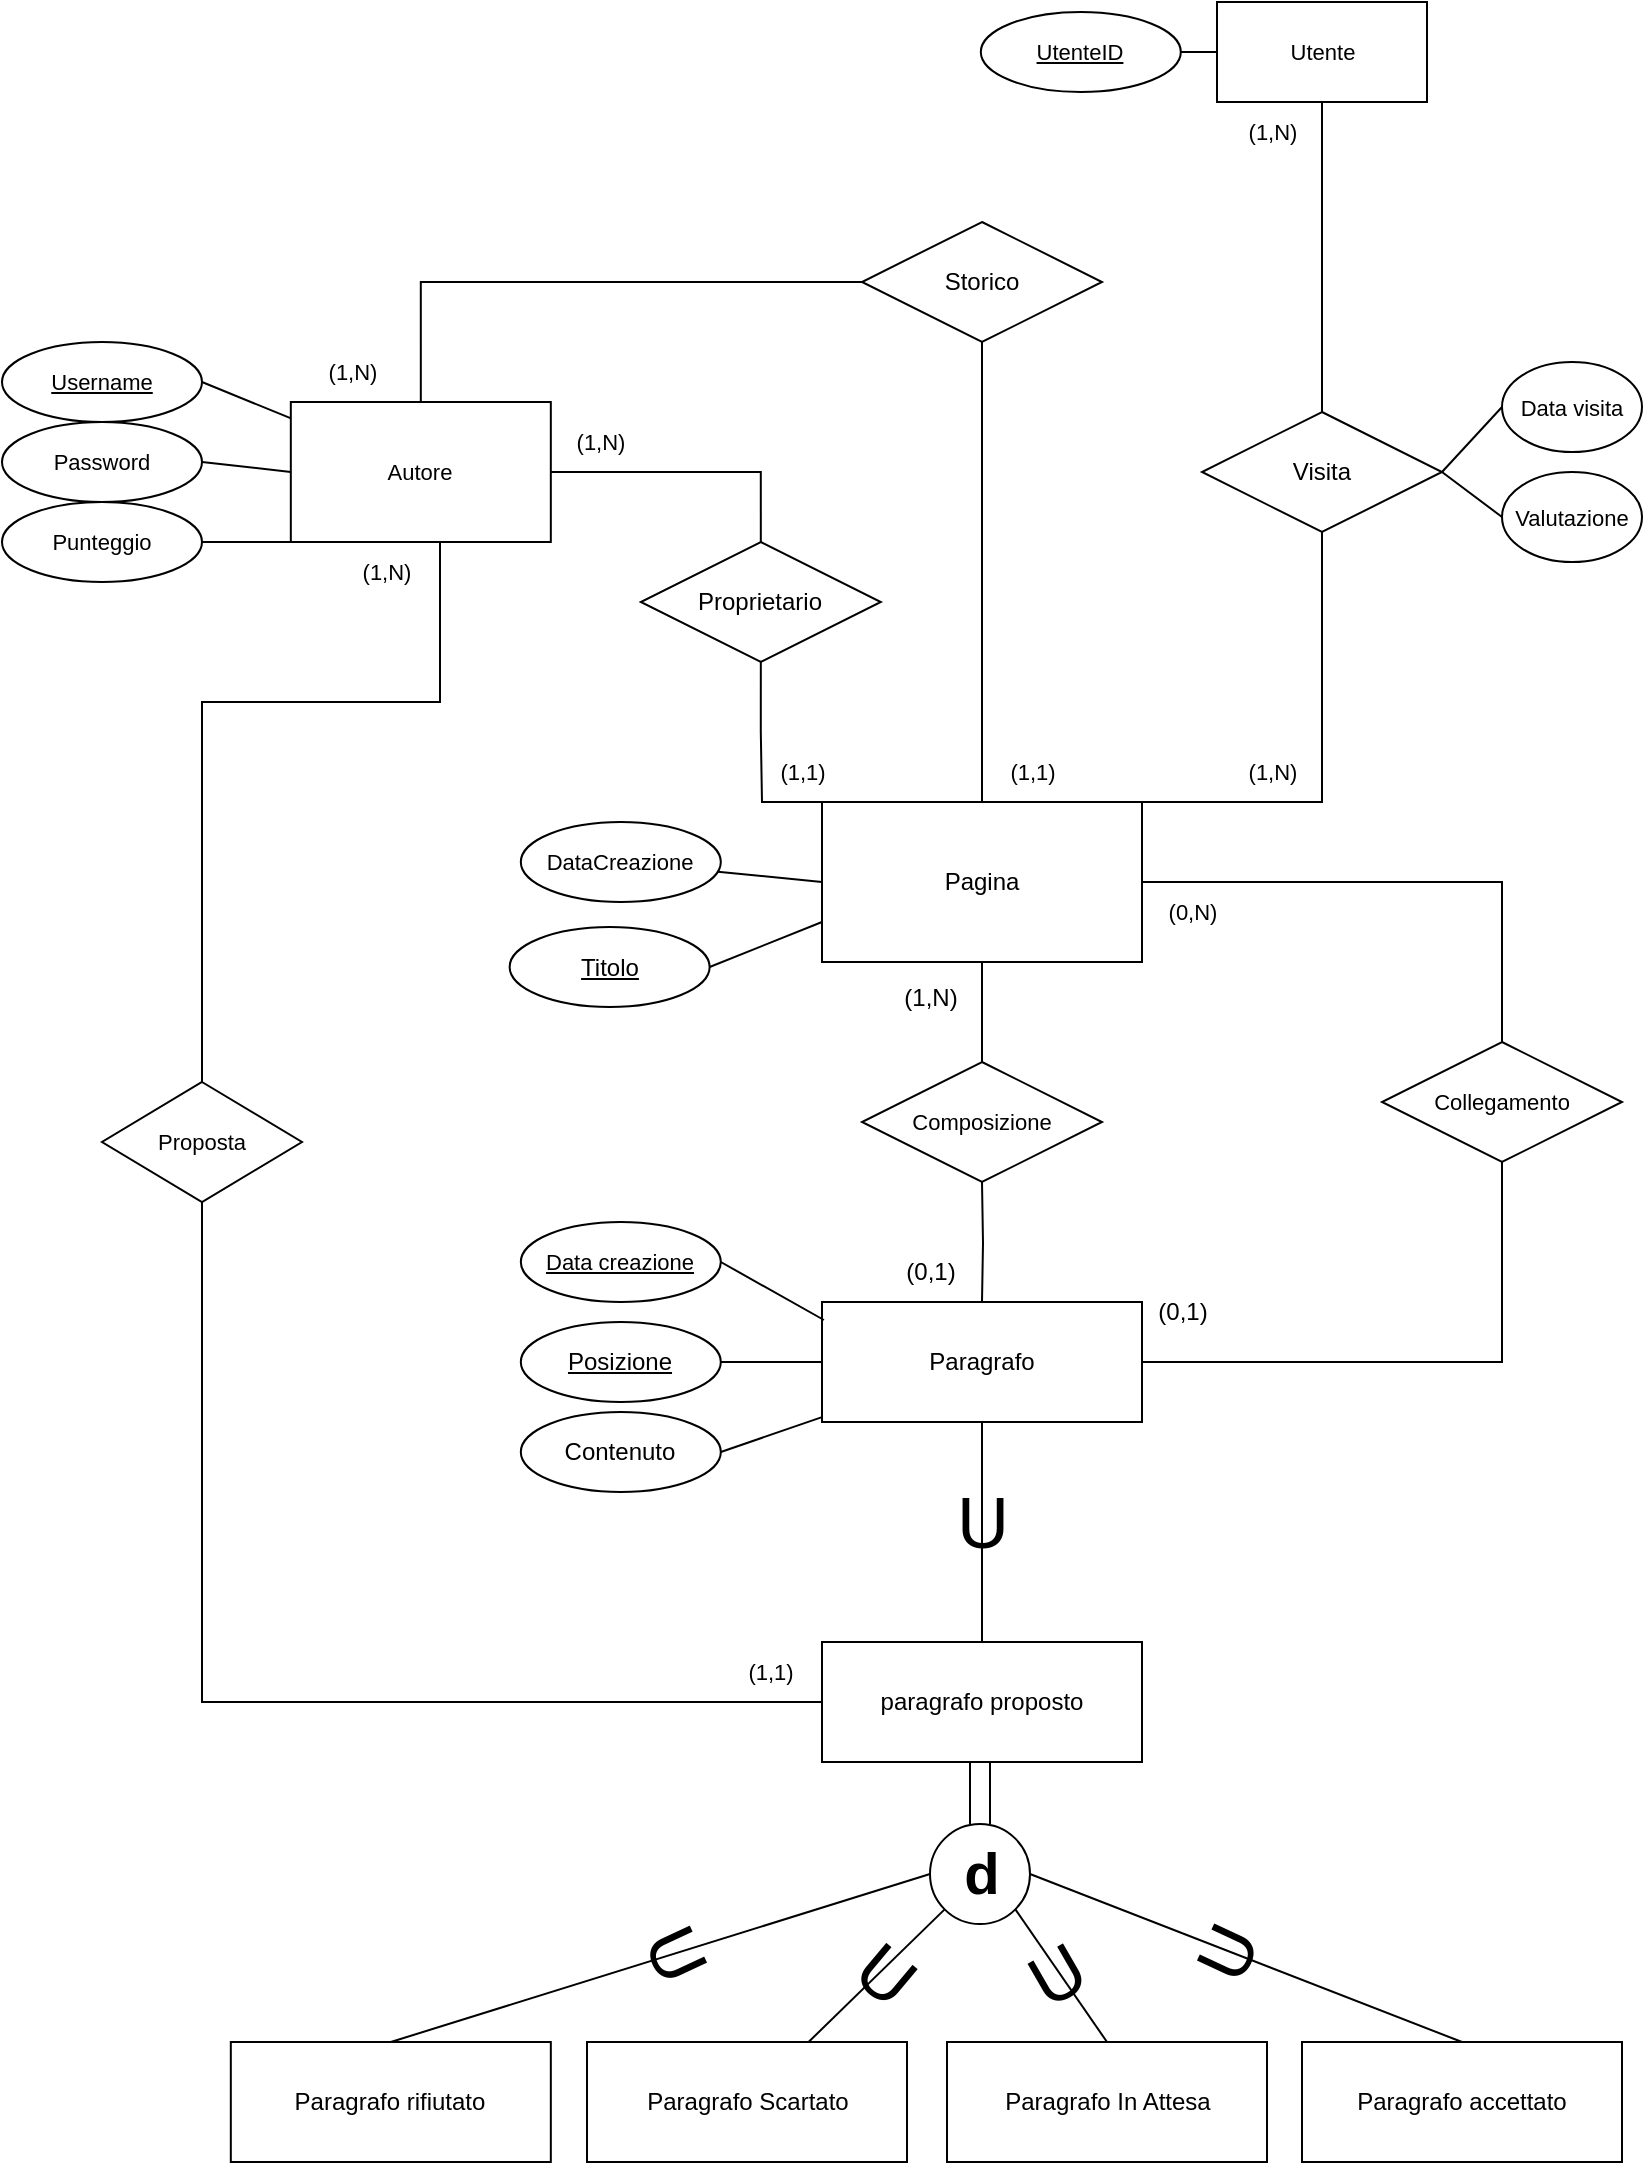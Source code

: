 <mxfile version="22.1.7" type="device">
  <diagram id="R2lEEEUBdFMjLlhIrx00" name="Page-1">
    <mxGraphModel dx="1434" dy="774" grid="1" gridSize="10" guides="1" tooltips="1" connect="1" arrows="1" fold="1" page="1" pageScale="1" pageWidth="850" pageHeight="1100" background="none" math="0" shadow="0" extFonts="Permanent Marker^https://fonts.googleapis.com/css?family=Permanent+Marker">
      <root>
        <mxCell id="0" />
        <mxCell id="1" parent="0" />
        <mxCell id="RIJSCF81iFUn1a3mw5Qo-6" style="edgeStyle=orthogonalEdgeStyle;rounded=0;orthogonalLoop=1;jettySize=auto;html=1;exitX=0.5;exitY=1;exitDx=0;exitDy=0;endArrow=none;endFill=0;" parent="1" source="e7eTB-TKiGBDShrMW0o7-4" edge="1">
          <mxGeometry relative="1" as="geometry">
            <mxPoint x="510" y="540" as="targetPoint" />
          </mxGeometry>
        </mxCell>
        <mxCell id="S3Cz-8YuOZVbDtMn-SKl-41" style="edgeStyle=orthogonalEdgeStyle;shape=connector;rounded=0;orthogonalLoop=1;jettySize=auto;html=1;exitX=1;exitY=0;exitDx=0;exitDy=0;entryX=0.5;entryY=1;entryDx=0;entryDy=0;labelBackgroundColor=default;strokeColor=default;align=center;verticalAlign=middle;fontFamily=Helvetica;fontSize=11;fontColor=default;endArrow=none;endFill=0;" parent="1" source="e7eTB-TKiGBDShrMW0o7-4" target="RIJSCF81iFUn1a3mw5Qo-1" edge="1">
          <mxGeometry relative="1" as="geometry">
            <Array as="points">
              <mxPoint x="680" y="410" />
            </Array>
          </mxGeometry>
        </mxCell>
        <mxCell id="S3Cz-8YuOZVbDtMn-SKl-47" style="edgeStyle=orthogonalEdgeStyle;shape=connector;rounded=0;orthogonalLoop=1;jettySize=auto;html=1;exitX=1;exitY=0.5;exitDx=0;exitDy=0;entryX=0.5;entryY=0;entryDx=0;entryDy=0;labelBackgroundColor=default;strokeColor=default;align=center;verticalAlign=middle;fontFamily=Helvetica;fontSize=11;fontColor=default;endArrow=none;endFill=0;" parent="1" source="e7eTB-TKiGBDShrMW0o7-4" target="S3Cz-8YuOZVbDtMn-SKl-46" edge="1">
          <mxGeometry relative="1" as="geometry" />
        </mxCell>
        <mxCell id="e7eTB-TKiGBDShrMW0o7-4" value="Pagina" style="rounded=0;arcSize=10;whiteSpace=wrap;html=1;align=center;" parent="1" vertex="1">
          <mxGeometry x="430" y="410" width="160" height="80" as="geometry" />
        </mxCell>
        <mxCell id="e7eTB-TKiGBDShrMW0o7-14" value="" style="endArrow=none;html=1;rounded=0;exitX=1;exitY=0.5;exitDx=0;exitDy=0;entryX=0;entryY=0.75;entryDx=0;entryDy=0;" parent="1" source="RIJSCF81iFUn1a3mw5Qo-5" target="e7eTB-TKiGBDShrMW0o7-4" edge="1">
          <mxGeometry relative="1" as="geometry">
            <mxPoint x="372.426" y="481.716" as="sourcePoint" />
            <mxPoint x="430" y="490" as="targetPoint" />
          </mxGeometry>
        </mxCell>
        <mxCell id="S3Cz-8YuOZVbDtMn-SKl-49" style="edgeStyle=orthogonalEdgeStyle;shape=connector;rounded=0;orthogonalLoop=1;jettySize=auto;html=1;exitX=1;exitY=0.5;exitDx=0;exitDy=0;entryX=0.5;entryY=1;entryDx=0;entryDy=0;labelBackgroundColor=default;strokeColor=default;align=center;verticalAlign=middle;fontFamily=Helvetica;fontSize=11;fontColor=default;endArrow=none;endFill=0;" parent="1" source="e7eTB-TKiGBDShrMW0o7-21" target="S3Cz-8YuOZVbDtMn-SKl-46" edge="1">
          <mxGeometry relative="1" as="geometry">
            <Array as="points">
              <mxPoint x="770" y="690" />
            </Array>
          </mxGeometry>
        </mxCell>
        <mxCell id="e7eTB-TKiGBDShrMW0o7-21" value="Paragrafo" style="rounded=0;arcSize=24;whiteSpace=wrap;html=1;align=center;" parent="1" vertex="1">
          <mxGeometry x="430" y="660" width="160" height="60" as="geometry" />
        </mxCell>
        <mxCell id="r8QwuaF6HCvl3lqdD6Fj-44" style="edgeStyle=none;shape=connector;rounded=0;orthogonalLoop=1;jettySize=auto;html=1;exitX=1;exitY=0.5;exitDx=0;exitDy=0;labelBackgroundColor=default;strokeColor=default;align=center;verticalAlign=middle;fontFamily=Helvetica;fontSize=11;fontColor=default;endArrow=none;endFill=0;" parent="1" source="e7eTB-TKiGBDShrMW0o7-28" target="e7eTB-TKiGBDShrMW0o7-21" edge="1">
          <mxGeometry relative="1" as="geometry" />
        </mxCell>
        <mxCell id="e7eTB-TKiGBDShrMW0o7-28" value="Contenuto" style="ellipse;whiteSpace=wrap;html=1;align=center;" parent="1" vertex="1">
          <mxGeometry x="279.41" y="715" width="100" height="40" as="geometry" />
        </mxCell>
        <mxCell id="e7eTB-TKiGBDShrMW0o7-50" value="(0,1)" style="text;html=1;align=center;verticalAlign=middle;resizable=0;points=[];autosize=1;strokeColor=none;fillColor=none;rotation=0;" parent="1" vertex="1">
          <mxGeometry x="585" y="650" width="50" height="30" as="geometry" />
        </mxCell>
        <mxCell id="S3Cz-8YuOZVbDtMn-SKl-45" value="" style="edgeStyle=none;shape=connector;rounded=0;orthogonalLoop=1;jettySize=auto;html=1;labelBackgroundColor=default;strokeColor=default;align=center;verticalAlign=middle;fontFamily=Helvetica;fontSize=11;fontColor=default;endArrow=none;endFill=0;" parent="1" source="e7eTB-TKiGBDShrMW0o7-61" target="e7eTB-TKiGBDShrMW0o7-4" edge="1">
          <mxGeometry relative="1" as="geometry" />
        </mxCell>
        <mxCell id="e7eTB-TKiGBDShrMW0o7-61" value="(0,N)" style="text;html=1;align=center;verticalAlign=middle;resizable=0;points=[];autosize=1;strokeColor=none;fillColor=none;fontSize=11;fontFamily=Helvetica;fontColor=default;" parent="1" vertex="1">
          <mxGeometry x="590" y="450" width="50" height="30" as="geometry" />
        </mxCell>
        <mxCell id="e7eTB-TKiGBDShrMW0o7-65" value="(1,N)" style="text;html=1;align=center;verticalAlign=middle;resizable=0;points=[];autosize=1;strokeColor=none;fillColor=none;" parent="1" vertex="1">
          <mxGeometry x="459.41" y="492.5" width="50" height="30" as="geometry" />
        </mxCell>
        <mxCell id="e7eTB-TKiGBDShrMW0o7-66" value="(0,1)" style="text;html=1;align=center;verticalAlign=middle;resizable=0;points=[];autosize=1;strokeColor=none;fillColor=none;" parent="1" vertex="1">
          <mxGeometry x="459.41" y="630" width="50" height="30" as="geometry" />
        </mxCell>
        <mxCell id="e7eTB-TKiGBDShrMW0o7-67" value="Autore" style="rounded=0;arcSize=10;whiteSpace=wrap;html=1;align=center;fontFamily=Helvetica;fontSize=11;fontColor=default;" parent="1" vertex="1">
          <mxGeometry x="164.41" y="210" width="130" height="70" as="geometry" />
        </mxCell>
        <mxCell id="S3Cz-8YuOZVbDtMn-SKl-30" style="edgeStyle=none;shape=connector;rounded=0;orthogonalLoop=1;jettySize=auto;html=1;exitX=1;exitY=0.5;exitDx=0;exitDy=0;labelBackgroundColor=default;strokeColor=default;align=center;verticalAlign=middle;fontFamily=Helvetica;fontSize=11;fontColor=default;endArrow=none;endFill=0;" parent="1" source="e7eTB-TKiGBDShrMW0o7-69" target="e7eTB-TKiGBDShrMW0o7-96" edge="1">
          <mxGeometry relative="1" as="geometry" />
        </mxCell>
        <mxCell id="e7eTB-TKiGBDShrMW0o7-69" value="&lt;u&gt;UtenteID&lt;/u&gt;" style="ellipse;whiteSpace=wrap;html=1;align=center;fontFamily=Helvetica;fontSize=11;fontColor=default;" parent="1" vertex="1">
          <mxGeometry x="509.41" y="15" width="100" height="40" as="geometry" />
        </mxCell>
        <mxCell id="e7eTB-TKiGBDShrMW0o7-81" value="(1,N)" style="text;html=1;align=center;verticalAlign=middle;resizable=0;points=[];autosize=1;strokeColor=none;fillColor=none;fontSize=11;fontFamily=Helvetica;fontColor=default;" parent="1" vertex="1">
          <mxGeometry x="294.41" y="215" width="50" height="30" as="geometry" />
        </mxCell>
        <mxCell id="e7eTB-TKiGBDShrMW0o7-82" value="(1,1)" style="text;html=1;align=center;verticalAlign=middle;resizable=0;points=[];autosize=1;strokeColor=none;fillColor=none;fontSize=11;fontFamily=Helvetica;fontColor=default;" parent="1" vertex="1">
          <mxGeometry x="395.0" y="380" width="50" height="30" as="geometry" />
        </mxCell>
        <mxCell id="e7eTB-TKiGBDShrMW0o7-83" value="(1,N)" style="text;html=1;align=center;verticalAlign=middle;resizable=0;points=[];autosize=1;strokeColor=none;fillColor=none;fontSize=11;fontFamily=Helvetica;fontColor=default;" parent="1" vertex="1">
          <mxGeometry x="186.91" y="280" width="50" height="30" as="geometry" />
        </mxCell>
        <mxCell id="e7eTB-TKiGBDShrMW0o7-84" value="(1,1)" style="text;html=1;align=center;verticalAlign=middle;resizable=0;points=[];autosize=1;strokeColor=none;fillColor=none;fontSize=11;fontFamily=Helvetica;fontColor=default;" parent="1" vertex="1">
          <mxGeometry x="378.82" y="830" width="50" height="30" as="geometry" />
        </mxCell>
        <mxCell id="r8QwuaF6HCvl3lqdD6Fj-42" style="edgeStyle=none;shape=connector;rounded=0;orthogonalLoop=1;jettySize=auto;html=1;exitX=1;exitY=0.5;exitDx=0;exitDy=0;entryX=0.006;entryY=0.15;entryDx=0;entryDy=0;labelBackgroundColor=default;strokeColor=default;align=center;verticalAlign=middle;fontFamily=Helvetica;fontSize=11;fontColor=default;endArrow=none;endFill=0;entryPerimeter=0;" parent="1" source="e7eTB-TKiGBDShrMW0o7-85" target="e7eTB-TKiGBDShrMW0o7-21" edge="1">
          <mxGeometry relative="1" as="geometry" />
        </mxCell>
        <mxCell id="e7eTB-TKiGBDShrMW0o7-85" value="Data creazione" style="ellipse;whiteSpace=wrap;html=1;align=center;fontFamily=Helvetica;fontSize=11;fontColor=default;fontStyle=4" parent="1" vertex="1">
          <mxGeometry x="279.41" y="620" width="100" height="40" as="geometry" />
        </mxCell>
        <mxCell id="S3Cz-8YuOZVbDtMn-SKl-32" style="edgeStyle=orthogonalEdgeStyle;shape=connector;rounded=0;orthogonalLoop=1;jettySize=auto;html=1;exitX=0.5;exitY=0;exitDx=0;exitDy=0;entryX=0.25;entryY=1;entryDx=0;entryDy=0;labelBackgroundColor=default;strokeColor=default;align=center;verticalAlign=middle;fontFamily=Helvetica;fontSize=11;fontColor=default;endArrow=none;endFill=0;" parent="1" source="e7eTB-TKiGBDShrMW0o7-87" target="e7eTB-TKiGBDShrMW0o7-67" edge="1">
          <mxGeometry relative="1" as="geometry">
            <Array as="points">
              <mxPoint x="120" y="360" />
              <mxPoint x="239" y="360" />
              <mxPoint x="239" y="280" />
            </Array>
          </mxGeometry>
        </mxCell>
        <mxCell id="e7eTB-TKiGBDShrMW0o7-87" value="Proposta" style="shape=rhombus;perimeter=rhombusPerimeter;whiteSpace=wrap;html=1;align=center;fontFamily=Helvetica;fontSize=11;fontColor=default;" parent="1" vertex="1">
          <mxGeometry x="70" y="550" width="100" height="60" as="geometry" />
        </mxCell>
        <mxCell id="e7eTB-TKiGBDShrMW0o7-96" value="Utente" style="rounded=0;arcSize=10;whiteSpace=wrap;html=1;align=center;fontFamily=Helvetica;fontSize=11;fontColor=default;" parent="1" vertex="1">
          <mxGeometry x="627.5" y="10" width="105" height="50" as="geometry" />
        </mxCell>
        <mxCell id="e7eTB-TKiGBDShrMW0o7-111" value="(1,N)" style="text;html=1;align=center;verticalAlign=middle;resizable=0;points=[];autosize=1;strokeColor=none;fillColor=none;fontSize=11;fontFamily=Helvetica;fontColor=default;" parent="1" vertex="1">
          <mxGeometry x="630" y="380" width="50" height="30" as="geometry" />
        </mxCell>
        <mxCell id="e7eTB-TKiGBDShrMW0o7-112" value="(1,N)" style="text;html=1;align=center;verticalAlign=middle;resizable=0;points=[];autosize=1;strokeColor=none;fillColor=none;fontSize=11;fontFamily=Helvetica;fontColor=default;" parent="1" vertex="1">
          <mxGeometry x="630.0" y="60" width="50" height="30" as="geometry" />
        </mxCell>
        <mxCell id="e7eTB-TKiGBDShrMW0o7-117" value="DataCreazione" style="ellipse;whiteSpace=wrap;html=1;align=center;fontFamily=Helvetica;fontSize=11;fontColor=default;" parent="1" vertex="1">
          <mxGeometry x="279.41" y="420" width="100" height="40" as="geometry" />
        </mxCell>
        <mxCell id="e7eTB-TKiGBDShrMW0o7-118" style="shape=connector;rounded=0;orthogonalLoop=1;jettySize=auto;html=1;entryX=0;entryY=0.5;entryDx=0;entryDy=0;labelBackgroundColor=default;strokeColor=default;align=center;verticalAlign=middle;fontFamily=Helvetica;fontSize=11;fontColor=default;endArrow=none;endFill=0;" parent="1" source="e7eTB-TKiGBDShrMW0o7-117" target="e7eTB-TKiGBDShrMW0o7-4" edge="1">
          <mxGeometry relative="1" as="geometry" />
        </mxCell>
        <mxCell id="RIJSCF81iFUn1a3mw5Qo-7" style="edgeStyle=orthogonalEdgeStyle;shape=connector;rounded=0;orthogonalLoop=1;jettySize=auto;html=1;exitX=0.5;exitY=1;exitDx=0;exitDy=0;entryX=0.5;entryY=0;entryDx=0;entryDy=0;labelBackgroundColor=default;strokeColor=default;align=center;verticalAlign=middle;fontFamily=Helvetica;fontSize=11;fontColor=default;endArrow=none;endFill=0;" parent="1" target="e7eTB-TKiGBDShrMW0o7-21" edge="1">
          <mxGeometry relative="1" as="geometry">
            <mxPoint x="510" y="600" as="sourcePoint" />
          </mxGeometry>
        </mxCell>
        <mxCell id="r8QwuaF6HCvl3lqdD6Fj-43" style="edgeStyle=none;shape=connector;rounded=0;orthogonalLoop=1;jettySize=auto;html=1;exitX=1;exitY=0.5;exitDx=0;exitDy=0;entryX=0;entryY=0.5;entryDx=0;entryDy=0;labelBackgroundColor=default;strokeColor=default;align=center;verticalAlign=middle;fontFamily=Helvetica;fontSize=11;fontColor=default;endArrow=none;endFill=0;" parent="1" source="RIJSCF81iFUn1a3mw5Qo-3" edge="1">
          <mxGeometry relative="1" as="geometry">
            <mxPoint x="430" y="690" as="targetPoint" />
          </mxGeometry>
        </mxCell>
        <mxCell id="RIJSCF81iFUn1a3mw5Qo-3" value="Posizione" style="ellipse;whiteSpace=wrap;html=1;align=center;fontStyle=4" parent="1" vertex="1">
          <mxGeometry x="279.41" y="670" width="100" height="40" as="geometry" />
        </mxCell>
        <mxCell id="RIJSCF81iFUn1a3mw5Qo-5" value="Titolo" style="ellipse;whiteSpace=wrap;html=1;align=center;fontStyle=4;" parent="1" vertex="1">
          <mxGeometry x="273.82" y="472.5" width="100" height="40" as="geometry" />
        </mxCell>
        <mxCell id="S3Cz-8YuOZVbDtMn-SKl-39" style="edgeStyle=orthogonalEdgeStyle;shape=connector;rounded=0;orthogonalLoop=1;jettySize=auto;html=1;exitX=0.5;exitY=1;exitDx=0;exitDy=0;entryX=0;entryY=0;entryDx=0;entryDy=0;labelBackgroundColor=default;strokeColor=default;align=center;verticalAlign=middle;fontFamily=Helvetica;fontSize=11;fontColor=default;endArrow=none;endFill=0;" parent="1" source="RIJSCF81iFUn1a3mw5Qo-22" target="e7eTB-TKiGBDShrMW0o7-4" edge="1">
          <mxGeometry relative="1" as="geometry">
            <Array as="points">
              <mxPoint x="399" y="375" />
              <mxPoint x="400" y="410" />
            </Array>
          </mxGeometry>
        </mxCell>
        <mxCell id="RIJSCF81iFUn1a3mw5Qo-22" value="Proprietario" style="shape=rhombus;perimeter=rhombusPerimeter;whiteSpace=wrap;html=1;align=center;" parent="1" vertex="1">
          <mxGeometry x="339.41" y="280" width="120" height="60" as="geometry" />
        </mxCell>
        <mxCell id="RIJSCF81iFUn1a3mw5Qo-27" style="edgeStyle=orthogonalEdgeStyle;shape=connector;rounded=0;orthogonalLoop=1;jettySize=auto;html=1;exitX=0.5;exitY=1;exitDx=0;exitDy=0;entryX=0;entryY=0.5;entryDx=0;entryDy=0;labelBackgroundColor=default;strokeColor=default;align=center;verticalAlign=middle;fontFamily=Helvetica;fontSize=11;fontColor=default;endArrow=none;endFill=0;" parent="1" source="e7eTB-TKiGBDShrMW0o7-87" target="mXKxES4JwK9_1OmhiNxb-2" edge="1">
          <mxGeometry relative="1" as="geometry" />
        </mxCell>
        <mxCell id="RIJSCF81iFUn1a3mw5Qo-49" value="Data visita" style="ellipse;whiteSpace=wrap;html=1;align=center;fontFamily=Helvetica;fontSize=11;fontColor=default;" parent="1" vertex="1">
          <mxGeometry x="770" y="190" width="70" height="45" as="geometry" />
        </mxCell>
        <mxCell id="r8QwuaF6HCvl3lqdD6Fj-28" value="Paragrafo accettato" style="rounded=0;arcSize=24;whiteSpace=wrap;html=1;align=center;" parent="1" vertex="1">
          <mxGeometry x="670" y="1030" width="160" height="60" as="geometry" />
        </mxCell>
        <mxCell id="r8QwuaF6HCvl3lqdD6Fj-29" value="Paragrafo rifiutato" style="rounded=0;arcSize=24;whiteSpace=wrap;html=1;align=center;" parent="1" vertex="1">
          <mxGeometry x="134.41" y="1030" width="160" height="60" as="geometry" />
        </mxCell>
        <mxCell id="r8QwuaF6HCvl3lqdD6Fj-31" style="rounded=0;orthogonalLoop=1;jettySize=auto;html=1;endArrow=none;endFill=0;entryX=0.5;entryY=0;entryDx=0;entryDy=0;exitX=0;exitY=0.5;exitDx=0;exitDy=0;" parent="1" source="r8QwuaF6HCvl3lqdD6Fj-32" target="r8QwuaF6HCvl3lqdD6Fj-29" edge="1">
          <mxGeometry relative="1" as="geometry">
            <mxPoint x="433.18" y="957" as="targetPoint" />
            <mxPoint x="484.59" y="921" as="sourcePoint" />
          </mxGeometry>
        </mxCell>
        <mxCell id="buaiIs8KxCnQlgXrNBlJ-3" style="rounded=0;orthogonalLoop=1;jettySize=auto;html=1;exitX=0;exitY=1;exitDx=0;exitDy=0;endArrow=none;endFill=0;" edge="1" parent="1" source="r8QwuaF6HCvl3lqdD6Fj-32" target="buaiIs8KxCnQlgXrNBlJ-1">
          <mxGeometry relative="1" as="geometry" />
        </mxCell>
        <mxCell id="r8QwuaF6HCvl3lqdD6Fj-32" value="" style="ellipse;whiteSpace=wrap;html=1;aspect=fixed;" parent="1" vertex="1">
          <mxGeometry x="484" y="921" width="50" height="50" as="geometry" />
        </mxCell>
        <mxCell id="r8QwuaF6HCvl3lqdD6Fj-34" value="&lt;font style=&quot;font-size: 36px;&quot;&gt;U&lt;/font&gt;" style="text;html=1;strokeColor=none;fillColor=none;align=center;verticalAlign=middle;whiteSpace=wrap;rounded=0;rotation=65;" parent="1" vertex="1">
          <mxGeometry x="320" y="971" width="75" height="30" as="geometry" />
        </mxCell>
        <mxCell id="r8QwuaF6HCvl3lqdD6Fj-37" style="shape=connector;rounded=0;orthogonalLoop=1;jettySize=auto;html=1;entryX=0.5;entryY=0;entryDx=0;entryDy=0;labelBackgroundColor=default;strokeColor=default;align=center;verticalAlign=middle;fontFamily=Helvetica;fontSize=11;fontColor=default;endArrow=none;endFill=0;exitX=1;exitY=0.5;exitDx=0;exitDy=0;" parent="1" source="r8QwuaF6HCvl3lqdD6Fj-32" target="r8QwuaF6HCvl3lqdD6Fj-28" edge="1">
          <mxGeometry relative="1" as="geometry" />
        </mxCell>
        <mxCell id="buaiIs8KxCnQlgXrNBlJ-2" style="rounded=0;orthogonalLoop=1;jettySize=auto;html=1;entryX=0.5;entryY=0;entryDx=0;entryDy=0;endArrow=none;endFill=0;exitX=1;exitY=1;exitDx=0;exitDy=0;" edge="1" parent="1" source="r8QwuaF6HCvl3lqdD6Fj-32" target="mXKxES4JwK9_1OmhiNxb-5">
          <mxGeometry relative="1" as="geometry" />
        </mxCell>
        <mxCell id="r8QwuaF6HCvl3lqdD6Fj-35" value="&lt;font size=&quot;1&quot;&gt;&lt;b style=&quot;font-size: 29px;&quot;&gt;d&lt;/b&gt;&lt;/font&gt;" style="text;html=1;strokeColor=none;fillColor=none;align=center;verticalAlign=middle;whiteSpace=wrap;rounded=0;fontSize=11;fontFamily=Helvetica;fontColor=default;" parent="1" vertex="1">
          <mxGeometry x="480" y="931" width="60" height="30" as="geometry" />
        </mxCell>
        <mxCell id="r8QwuaF6HCvl3lqdD6Fj-40" style="edgeStyle=none;shape=connector;rounded=0;orthogonalLoop=1;jettySize=auto;html=1;exitX=1;exitY=0;exitDx=0;exitDy=0;entryX=0.6;entryY=1.017;entryDx=0;entryDy=0;entryPerimeter=0;labelBackgroundColor=default;strokeColor=default;align=center;verticalAlign=middle;fontFamily=Helvetica;fontSize=11;fontColor=default;endArrow=none;endFill=0;" parent="1" edge="1">
          <mxGeometry relative="1" as="geometry">
            <mxPoint x="504" y="921" as="sourcePoint" />
            <mxPoint x="504" y="890" as="targetPoint" />
          </mxGeometry>
        </mxCell>
        <mxCell id="r8QwuaF6HCvl3lqdD6Fj-41" style="edgeStyle=none;shape=connector;rounded=0;orthogonalLoop=1;jettySize=auto;html=1;exitX=1;exitY=0;exitDx=0;exitDy=0;entryX=0.6;entryY=1.017;entryDx=0;entryDy=0;entryPerimeter=0;labelBackgroundColor=default;strokeColor=default;align=center;verticalAlign=middle;fontFamily=Helvetica;fontSize=11;fontColor=default;endArrow=none;endFill=0;" parent="1" edge="1">
          <mxGeometry relative="1" as="geometry">
            <mxPoint x="514" y="921" as="sourcePoint" />
            <mxPoint x="514" y="890" as="targetPoint" />
          </mxGeometry>
        </mxCell>
        <mxCell id="S3Cz-8YuOZVbDtMn-SKl-28" style="edgeStyle=none;shape=connector;rounded=0;orthogonalLoop=1;jettySize=auto;html=1;exitX=1;exitY=0.5;exitDx=0;exitDy=0;entryX=0;entryY=1;entryDx=0;entryDy=0;labelBackgroundColor=default;strokeColor=default;align=center;verticalAlign=middle;fontFamily=Helvetica;fontSize=11;fontColor=default;endArrow=none;endFill=0;" parent="1" source="r8QwuaF6HCvl3lqdD6Fj-46" target="e7eTB-TKiGBDShrMW0o7-67" edge="1">
          <mxGeometry relative="1" as="geometry" />
        </mxCell>
        <mxCell id="r8QwuaF6HCvl3lqdD6Fj-46" value="Punteggio" style="ellipse;whiteSpace=wrap;html=1;align=center;fontFamily=Helvetica;fontSize=11;fontColor=default;" parent="1" vertex="1">
          <mxGeometry x="20" y="260" width="100" height="40" as="geometry" />
        </mxCell>
        <mxCell id="S3Cz-8YuOZVbDtMn-SKl-27" style="edgeStyle=none;shape=connector;rounded=0;orthogonalLoop=1;jettySize=auto;html=1;exitX=1;exitY=0.5;exitDx=0;exitDy=0;entryX=0;entryY=0.5;entryDx=0;entryDy=0;labelBackgroundColor=default;strokeColor=default;align=center;verticalAlign=middle;fontFamily=Helvetica;fontSize=11;fontColor=default;endArrow=none;endFill=0;" parent="1" source="S3Cz-8YuOZVbDtMn-SKl-1" target="e7eTB-TKiGBDShrMW0o7-67" edge="1">
          <mxGeometry relative="1" as="geometry" />
        </mxCell>
        <mxCell id="S3Cz-8YuOZVbDtMn-SKl-1" value="Password" style="ellipse;whiteSpace=wrap;html=1;align=center;fontFamily=Helvetica;fontSize=11;fontColor=default;" parent="1" vertex="1">
          <mxGeometry x="20" y="220" width="100" height="40" as="geometry" />
        </mxCell>
        <mxCell id="S3Cz-8YuOZVbDtMn-SKl-29" value="&lt;u&gt;Username&lt;/u&gt;" style="ellipse;whiteSpace=wrap;html=1;align=center;fontFamily=Helvetica;fontSize=11;fontColor=default;" parent="1" vertex="1">
          <mxGeometry x="20" y="180" width="100" height="40" as="geometry" />
        </mxCell>
        <mxCell id="S3Cz-8YuOZVbDtMn-SKl-31" style="edgeStyle=none;shape=connector;rounded=0;orthogonalLoop=1;jettySize=auto;html=1;exitX=1;exitY=0.5;exitDx=0;exitDy=0;entryX=0.001;entryY=0.117;entryDx=0;entryDy=0;entryPerimeter=0;labelBackgroundColor=default;strokeColor=default;align=center;verticalAlign=middle;fontFamily=Helvetica;fontSize=11;fontColor=default;endArrow=none;endFill=0;" parent="1" source="S3Cz-8YuOZVbDtMn-SKl-29" target="e7eTB-TKiGBDShrMW0o7-67" edge="1">
          <mxGeometry relative="1" as="geometry" />
        </mxCell>
        <mxCell id="S3Cz-8YuOZVbDtMn-SKl-35" value="&lt;font style=&quot;font-size: 36px;&quot;&gt;U&lt;/font&gt;" style="text;html=1;strokeColor=none;fillColor=none;align=center;verticalAlign=middle;whiteSpace=wrap;rounded=0;rotation=-65;" parent="1" vertex="1">
          <mxGeometry x="595" y="970" width="75" height="30" as="geometry" />
        </mxCell>
        <mxCell id="S3Cz-8YuOZVbDtMn-SKl-38" style="edgeStyle=orthogonalEdgeStyle;shape=connector;rounded=0;orthogonalLoop=1;jettySize=auto;html=1;exitX=1;exitY=0.5;exitDx=0;exitDy=0;entryX=0.5;entryY=0;entryDx=0;entryDy=0;labelBackgroundColor=default;strokeColor=default;align=center;verticalAlign=middle;fontFamily=Helvetica;fontSize=11;fontColor=default;endArrow=none;endFill=0;" parent="1" source="e7eTB-TKiGBDShrMW0o7-67" target="RIJSCF81iFUn1a3mw5Qo-22" edge="1">
          <mxGeometry relative="1" as="geometry">
            <Array as="points">
              <mxPoint x="399" y="245" />
            </Array>
          </mxGeometry>
        </mxCell>
        <mxCell id="S3Cz-8YuOZVbDtMn-SKl-40" value="" style="edgeStyle=orthogonalEdgeStyle;shape=connector;rounded=0;orthogonalLoop=1;jettySize=auto;html=1;labelBackgroundColor=default;strokeColor=default;align=center;verticalAlign=middle;fontFamily=Helvetica;fontSize=11;fontColor=default;endArrow=none;endFill=0;" parent="1" source="e7eTB-TKiGBDShrMW0o7-96" target="RIJSCF81iFUn1a3mw5Qo-1" edge="1">
          <mxGeometry relative="1" as="geometry">
            <mxPoint x="590" y="530" as="targetPoint" />
            <Array as="points" />
            <mxPoint x="292" y="35" as="sourcePoint" />
          </mxGeometry>
        </mxCell>
        <mxCell id="S3Cz-8YuOZVbDtMn-SKl-43" style="edgeStyle=none;shape=connector;rounded=0;orthogonalLoop=1;jettySize=auto;html=1;exitX=1;exitY=0.5;exitDx=0;exitDy=0;entryX=0;entryY=0.5;entryDx=0;entryDy=0;labelBackgroundColor=default;strokeColor=default;align=center;verticalAlign=middle;fontFamily=Helvetica;fontSize=11;fontColor=default;endArrow=none;endFill=0;" parent="1" source="RIJSCF81iFUn1a3mw5Qo-1" target="S3Cz-8YuOZVbDtMn-SKl-42" edge="1">
          <mxGeometry relative="1" as="geometry" />
        </mxCell>
        <mxCell id="S3Cz-8YuOZVbDtMn-SKl-44" style="edgeStyle=none;shape=connector;rounded=0;orthogonalLoop=1;jettySize=auto;html=1;exitX=1;exitY=0.5;exitDx=0;exitDy=0;entryX=0;entryY=0.5;entryDx=0;entryDy=0;labelBackgroundColor=default;strokeColor=default;align=center;verticalAlign=middle;fontFamily=Helvetica;fontSize=11;fontColor=default;endArrow=none;endFill=0;" parent="1" source="RIJSCF81iFUn1a3mw5Qo-1" target="RIJSCF81iFUn1a3mw5Qo-49" edge="1">
          <mxGeometry relative="1" as="geometry" />
        </mxCell>
        <mxCell id="RIJSCF81iFUn1a3mw5Qo-1" value="Visita" style="shape=rhombus;perimeter=rhombusPerimeter;whiteSpace=wrap;html=1;align=center;" parent="1" vertex="1">
          <mxGeometry x="620.0" y="215" width="120" height="60" as="geometry" />
        </mxCell>
        <mxCell id="S3Cz-8YuOZVbDtMn-SKl-42" value="Valutazione" style="ellipse;whiteSpace=wrap;html=1;align=center;fontFamily=Helvetica;fontSize=11;fontColor=default;" parent="1" vertex="1">
          <mxGeometry x="770" y="245" width="70" height="45" as="geometry" />
        </mxCell>
        <mxCell id="S3Cz-8YuOZVbDtMn-SKl-46" value="Collegamento" style="shape=rhombus;perimeter=rhombusPerimeter;whiteSpace=wrap;html=1;align=center;fontFamily=Helvetica;fontSize=11;fontColor=default;" parent="1" vertex="1">
          <mxGeometry x="710" y="530" width="120" height="60" as="geometry" />
        </mxCell>
        <mxCell id="mXKxES4JwK9_1OmhiNxb-2" value="paragrafo proposto" style="rounded=0;arcSize=24;whiteSpace=wrap;html=1;align=center;" parent="1" vertex="1">
          <mxGeometry x="430" y="830" width="160" height="60" as="geometry" />
        </mxCell>
        <mxCell id="mXKxES4JwK9_1OmhiNxb-3" style="edgeStyle=none;shape=connector;rounded=0;orthogonalLoop=1;jettySize=auto;html=1;labelBackgroundColor=default;strokeColor=default;align=center;verticalAlign=middle;fontFamily=Helvetica;fontSize=11;fontColor=default;endArrow=none;endFill=0;entryX=0.5;entryY=1;entryDx=0;entryDy=0;exitX=0.5;exitY=0;exitDx=0;exitDy=0;" parent="1" source="mXKxES4JwK9_1OmhiNxb-2" edge="1">
          <mxGeometry relative="1" as="geometry">
            <mxPoint x="509.59" y="810" as="sourcePoint" />
            <mxPoint x="510" y="720" as="targetPoint" />
          </mxGeometry>
        </mxCell>
        <mxCell id="mXKxES4JwK9_1OmhiNxb-4" value="&lt;font style=&quot;font-size: 36px;&quot;&gt;U&lt;/font&gt;" style="text;html=1;strokeColor=none;fillColor=none;align=center;verticalAlign=middle;whiteSpace=wrap;rounded=0;rotation=0;" parent="1" vertex="1">
          <mxGeometry x="472.5" y="755" width="75" height="30" as="geometry" />
        </mxCell>
        <mxCell id="mXKxES4JwK9_1OmhiNxb-5" value="Paragrafo In Attesa" style="rounded=0;arcSize=24;whiteSpace=wrap;html=1;align=center;" parent="1" vertex="1">
          <mxGeometry x="492.5" y="1030" width="160" height="60" as="geometry" />
        </mxCell>
        <mxCell id="mXKxES4JwK9_1OmhiNxb-8" value="&lt;font style=&quot;font-size: 36px;&quot;&gt;U&lt;/font&gt;" style="text;html=1;strokeColor=none;fillColor=none;align=center;verticalAlign=middle;whiteSpace=wrap;rounded=0;rotation=-30;" parent="1" vertex="1">
          <mxGeometry x="510.0" y="981" width="75" height="30" as="geometry" />
        </mxCell>
        <mxCell id="mXKxES4JwK9_1OmhiNxb-9" value="Composizione" style="shape=rhombus;perimeter=rhombusPerimeter;whiteSpace=wrap;html=1;align=center;fontFamily=Helvetica;fontSize=11;fontColor=default;" parent="1" vertex="1">
          <mxGeometry x="450" y="540" width="120" height="60" as="geometry" />
        </mxCell>
        <mxCell id="buaiIs8KxCnQlgXrNBlJ-1" value="Paragrafo Scartato" style="rounded=0;arcSize=24;whiteSpace=wrap;html=1;align=center;" vertex="1" parent="1">
          <mxGeometry x="312.5" y="1030" width="160" height="60" as="geometry" />
        </mxCell>
        <mxCell id="buaiIs8KxCnQlgXrNBlJ-4" value="&lt;font style=&quot;font-size: 36px;&quot;&gt;U&lt;/font&gt;" style="text;html=1;strokeColor=none;fillColor=none;align=center;verticalAlign=middle;whiteSpace=wrap;rounded=0;rotation=40;" vertex="1" parent="1">
          <mxGeometry x="425" y="981" width="75" height="30" as="geometry" />
        </mxCell>
        <mxCell id="buaiIs8KxCnQlgXrNBlJ-6" style="edgeStyle=orthogonalEdgeStyle;rounded=0;orthogonalLoop=1;jettySize=auto;html=1;exitX=0.5;exitY=1;exitDx=0;exitDy=0;entryX=0.5;entryY=0;entryDx=0;entryDy=0;endArrow=none;endFill=0;" edge="1" parent="1" source="buaiIs8KxCnQlgXrNBlJ-5" target="e7eTB-TKiGBDShrMW0o7-4">
          <mxGeometry relative="1" as="geometry" />
        </mxCell>
        <mxCell id="buaiIs8KxCnQlgXrNBlJ-7" style="edgeStyle=orthogonalEdgeStyle;rounded=0;orthogonalLoop=1;jettySize=auto;html=1;exitX=0;exitY=0.5;exitDx=0;exitDy=0;entryX=0.5;entryY=0;entryDx=0;entryDy=0;endArrow=none;endFill=0;" edge="1" parent="1" source="buaiIs8KxCnQlgXrNBlJ-5" target="e7eTB-TKiGBDShrMW0o7-67">
          <mxGeometry relative="1" as="geometry" />
        </mxCell>
        <mxCell id="buaiIs8KxCnQlgXrNBlJ-5" value="Storico" style="shape=rhombus;perimeter=rhombusPerimeter;whiteSpace=wrap;html=1;align=center;" vertex="1" parent="1">
          <mxGeometry x="450" y="120" width="120" height="60" as="geometry" />
        </mxCell>
        <mxCell id="buaiIs8KxCnQlgXrNBlJ-8" value="(1,N)" style="text;html=1;align=center;verticalAlign=middle;resizable=0;points=[];autosize=1;strokeColor=none;fillColor=none;fontSize=11;fontFamily=Helvetica;fontColor=default;" vertex="1" parent="1">
          <mxGeometry x="170.0" y="180" width="50" height="30" as="geometry" />
        </mxCell>
        <mxCell id="buaiIs8KxCnQlgXrNBlJ-9" value="(1,1)" style="text;html=1;align=center;verticalAlign=middle;resizable=0;points=[];autosize=1;strokeColor=none;fillColor=none;fontSize=11;fontFamily=Helvetica;fontColor=default;" vertex="1" parent="1">
          <mxGeometry x="510.0" y="380" width="50" height="30" as="geometry" />
        </mxCell>
      </root>
    </mxGraphModel>
  </diagram>
</mxfile>
